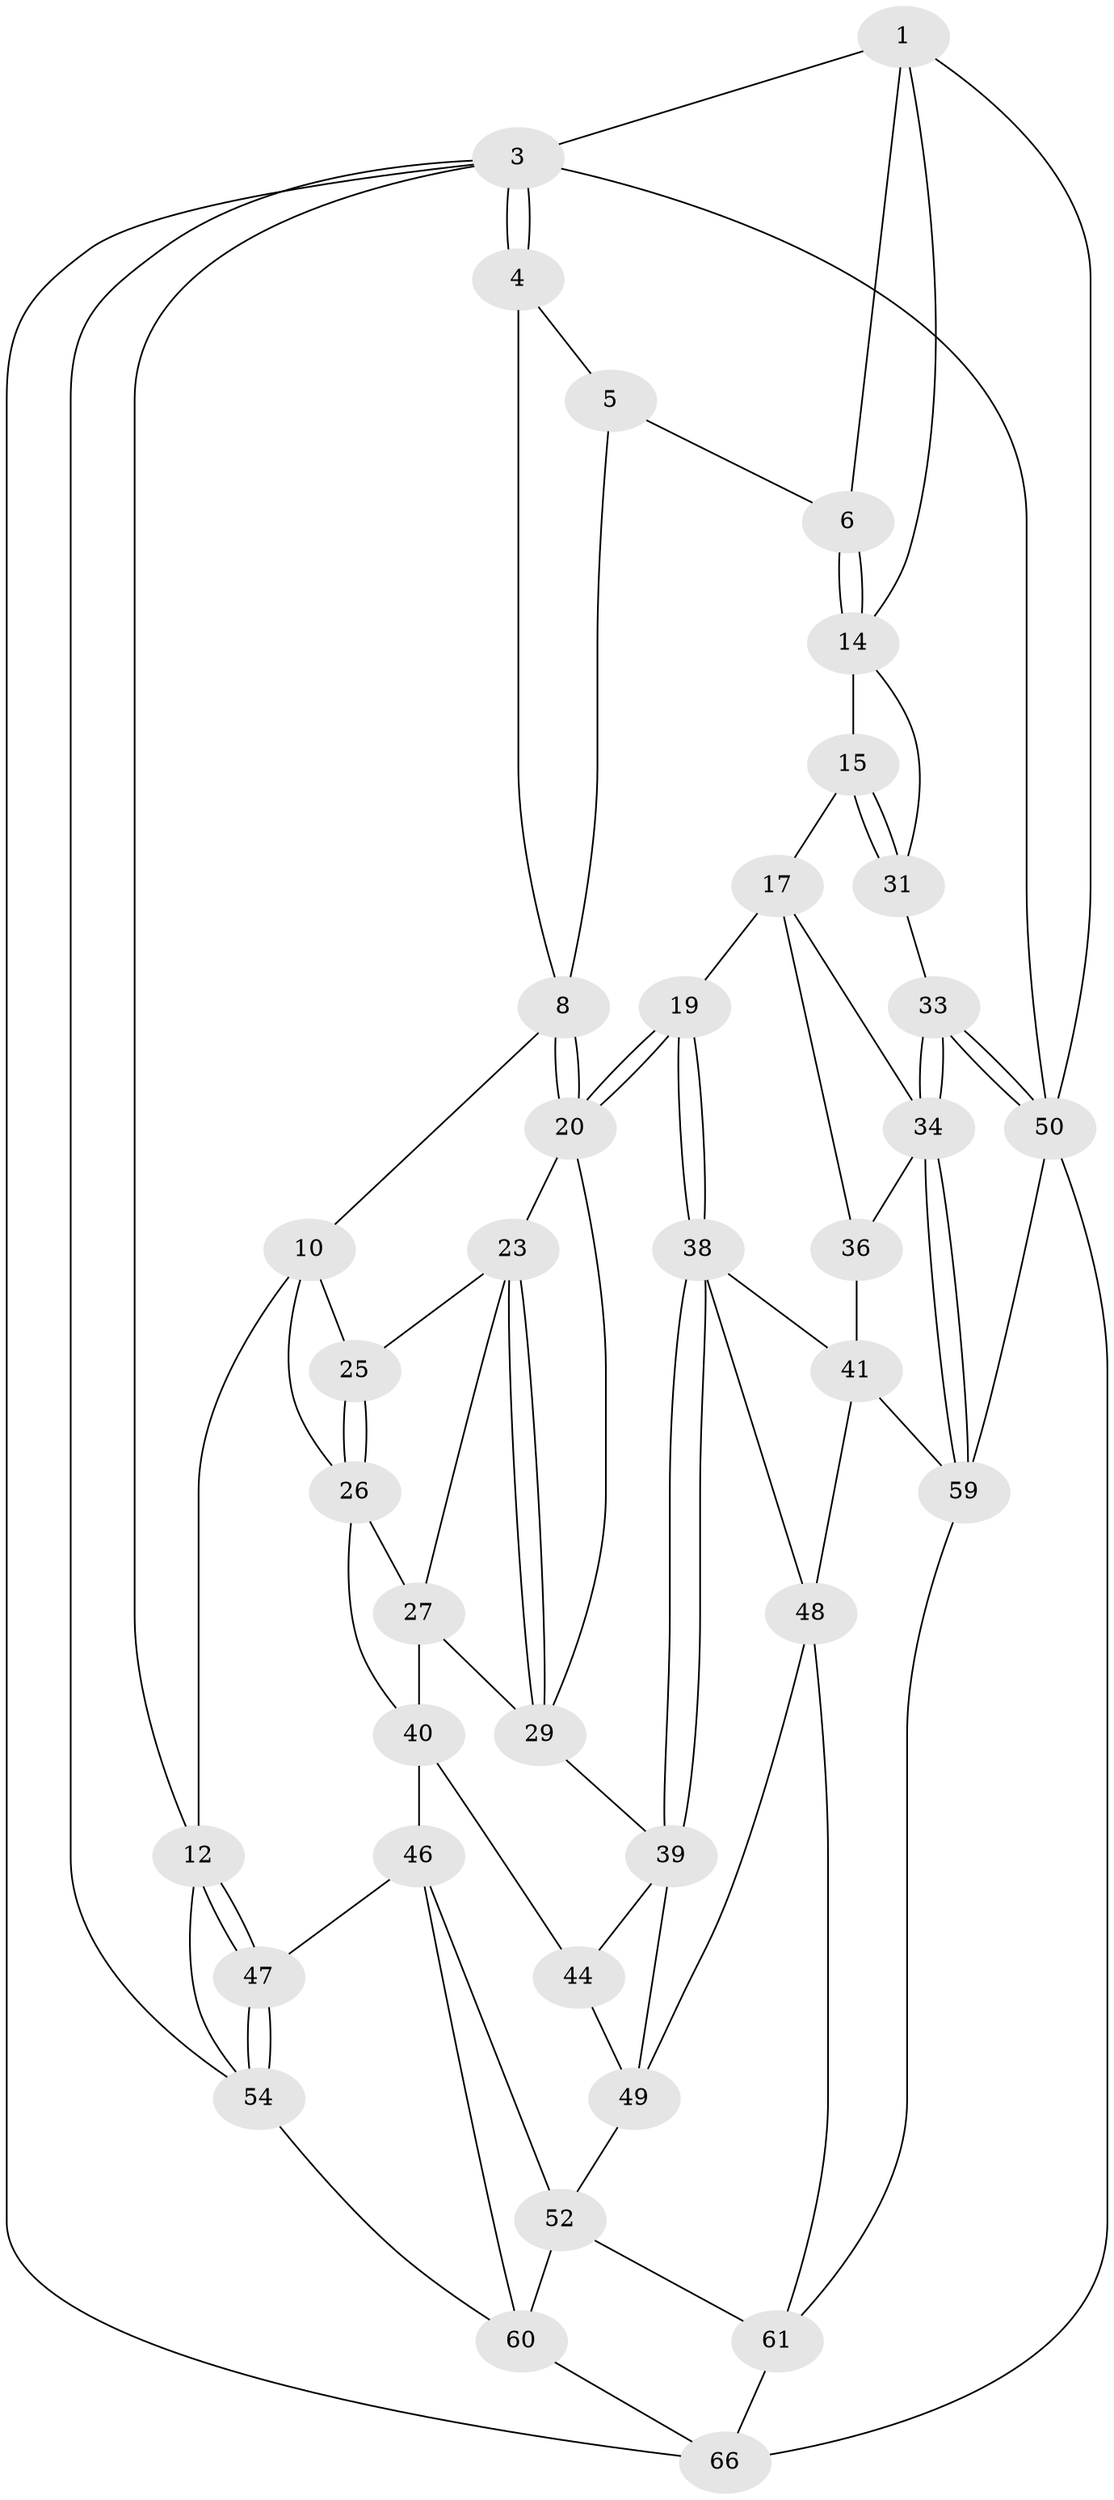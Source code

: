 // Generated by graph-tools (version 1.1) at 2025/52/02/27/25 19:52:36]
// undirected, 38 vertices, 86 edges
graph export_dot {
graph [start="1"]
  node [color=gray90,style=filled];
  1 [pos="+1+0",super="+2"];
  3 [pos="+0+0",super="+56"];
  4 [pos="+0.20373229908582474+0"];
  5 [pos="+0.5219467236659762+0",super="+7"];
  6 [pos="+0.7487321475621749+0.1414532615670482"];
  8 [pos="+0.5353314648663534+0.23098516730139781",super="+9"];
  10 [pos="+0.2227029177998169+0.046947850081007596",super="+11"];
  12 [pos="+0+0.37200008845613125",super="+13"];
  14 [pos="+0.786067116897778+0.19843549466614985",super="+21"];
  15 [pos="+0.8167052178536449+0.25750652933671936",super="+16"];
  17 [pos="+0.7806995401674474+0.3007902033043284",super="+18"];
  19 [pos="+0.5477022441151738+0.3288810915399775"];
  20 [pos="+0.5250446077682253+0.30431443530793434",super="+22"];
  23 [pos="+0.2887148090403828+0.2545200148899674",super="+24"];
  25 [pos="+0.23435933855314975+0.16143298232949752"];
  26 [pos="+0+0.36454123508576847",super="+28"];
  27 [pos="+0.1326591733701629+0.3108558305801486",super="+30"];
  29 [pos="+0.25844200017849167+0.4042746058035905",super="+37"];
  31 [pos="+1+0.13796460523317208",super="+32"];
  33 [pos="+1+0.6641320114340077"];
  34 [pos="+1+0.6640349837273354",super="+35"];
  36 [pos="+0.7535444827525059+0.43232688772627925"];
  38 [pos="+0.5668881743786703+0.4726522159480833",super="+42"];
  39 [pos="+0.38102627940681505+0.4933516823279712",super="+43"];
  40 [pos="+0.2172823695197156+0.44519718051092444",super="+45"];
  41 [pos="+0.6390287806105107+0.5389150705451119",super="+57"];
  44 [pos="+0.27004670692986615+0.5498137038523208"];
  46 [pos="+0.17219903268442172+0.5538026602288959",super="+53"];
  47 [pos="+0.14966195372672206+0.557468286827641"];
  48 [pos="+0.42716903225485126+0.6592176138728065",super="+58"];
  49 [pos="+0.41972620610710154+0.6612695508668163",super="+51"];
  50 [pos="+1+1",super="+68"];
  52 [pos="+0.3397192875081908+0.771203520943817",super="+62"];
  54 [pos="+0+0.9589768250689977",super="+55"];
  59 [pos="+0.943335889961518+0.6862785478138204",super="+63"];
  60 [pos="+0+0.9124908958920227",super="+65"];
  61 [pos="+0.6171991727821098+0.8680455061856888",super="+64"];
  66 [pos="+0.5697901387316792+1",super="+67"];
  1 -- 6;
  1 -- 50;
  1 -- 3;
  1 -- 14;
  3 -- 4;
  3 -- 4;
  3 -- 12;
  3 -- 50;
  3 -- 66;
  3 -- 54;
  4 -- 5;
  4 -- 8;
  5 -- 8;
  5 -- 6;
  6 -- 14;
  6 -- 14;
  8 -- 20;
  8 -- 20;
  8 -- 10;
  10 -- 25;
  10 -- 26;
  10 -- 12;
  12 -- 47;
  12 -- 47;
  12 -- 54;
  14 -- 15;
  14 -- 31;
  15 -- 31 [weight=2];
  15 -- 31;
  15 -- 17;
  17 -- 34;
  17 -- 19;
  17 -- 36;
  19 -- 20;
  19 -- 20;
  19 -- 38;
  19 -- 38;
  20 -- 23;
  20 -- 29;
  23 -- 29;
  23 -- 29;
  23 -- 25;
  23 -- 27;
  25 -- 26;
  25 -- 26;
  26 -- 40;
  26 -- 27;
  27 -- 40;
  27 -- 29;
  29 -- 39;
  31 -- 33;
  33 -- 34;
  33 -- 34;
  33 -- 50;
  33 -- 50;
  34 -- 59;
  34 -- 59;
  34 -- 36;
  36 -- 41;
  38 -- 39;
  38 -- 39;
  38 -- 48;
  38 -- 41;
  39 -- 49;
  39 -- 44;
  40 -- 44;
  40 -- 46;
  41 -- 48;
  41 -- 59;
  44 -- 49;
  46 -- 47;
  46 -- 52;
  46 -- 60;
  47 -- 54;
  47 -- 54;
  48 -- 49;
  48 -- 61;
  49 -- 52;
  50 -- 66;
  50 -- 59;
  52 -- 61;
  52 -- 60;
  54 -- 60;
  59 -- 61;
  60 -- 66;
  61 -- 66;
}
